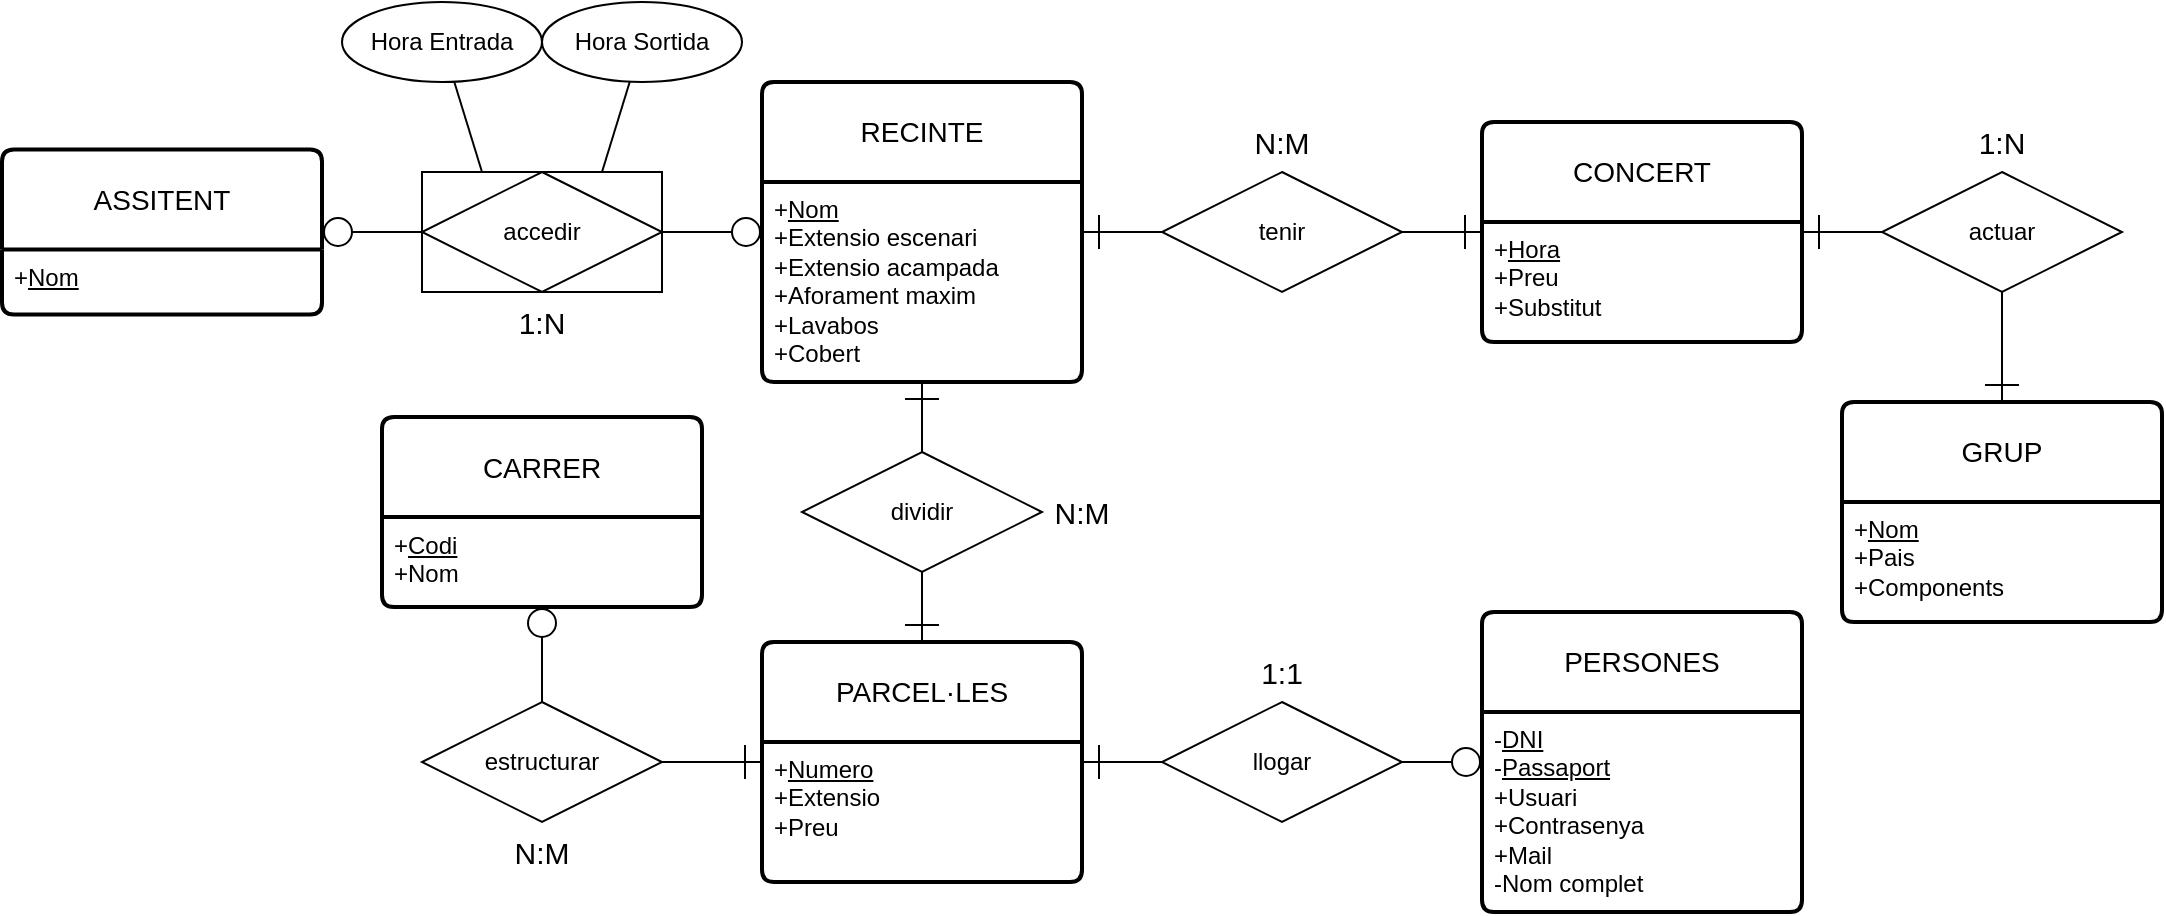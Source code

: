 <mxfile version="24.8.0">
  <diagram name="Página-1" id="RQgZO_2jFO0NHsbEA9rn">
    <mxGraphModel dx="1267" dy="586" grid="1" gridSize="10" guides="1" tooltips="1" connect="1" arrows="1" fold="1" page="1" pageScale="1" pageWidth="827" pageHeight="1169" math="0" shadow="0">
      <root>
        <mxCell id="0" />
        <mxCell id="1" parent="0" />
        <mxCell id="pKdVi4OjSg31vg11PNRq-1" value="RECINTE" style="swimlane;childLayout=stackLayout;horizontal=1;startSize=50;horizontalStack=0;rounded=1;fontSize=14;fontStyle=0;strokeWidth=2;resizeParent=0;resizeLast=1;shadow=0;dashed=0;align=center;arcSize=4;whiteSpace=wrap;html=1;" vertex="1" parent="1">
          <mxGeometry x="190" y="85" width="160" height="150" as="geometry" />
        </mxCell>
        <mxCell id="pKdVi4OjSg31vg11PNRq-2" value="+&lt;u&gt;Nom&lt;/u&gt;&lt;br&gt;+Extensio escenari&lt;div&gt;+Extensio acampada&lt;br&gt;+Aforament maxim&lt;/div&gt;&lt;div&gt;+Lavabos&lt;/div&gt;&lt;div&gt;+Cobert&lt;/div&gt;" style="align=left;strokeColor=none;fillColor=none;spacingLeft=4;fontSize=12;verticalAlign=top;resizable=0;rotatable=0;part=1;html=1;" vertex="1" parent="pKdVi4OjSg31vg11PNRq-1">
          <mxGeometry y="50" width="160" height="100" as="geometry" />
        </mxCell>
        <mxCell id="pKdVi4OjSg31vg11PNRq-3" value="GRUP" style="swimlane;childLayout=stackLayout;horizontal=1;startSize=50;horizontalStack=0;rounded=1;fontSize=14;fontStyle=0;strokeWidth=2;resizeParent=0;resizeLast=1;shadow=0;dashed=0;align=center;arcSize=4;whiteSpace=wrap;html=1;" vertex="1" parent="1">
          <mxGeometry x="730" y="245" width="160" height="110" as="geometry" />
        </mxCell>
        <mxCell id="pKdVi4OjSg31vg11PNRq-4" value="+&lt;u&gt;Nom&lt;/u&gt;&lt;br&gt;+Pais&lt;br&gt;+Components" style="align=left;strokeColor=none;fillColor=none;spacingLeft=4;fontSize=12;verticalAlign=top;resizable=0;rotatable=0;part=1;html=1;" vertex="1" parent="pKdVi4OjSg31vg11PNRq-3">
          <mxGeometry y="50" width="160" height="60" as="geometry" />
        </mxCell>
        <mxCell id="pKdVi4OjSg31vg11PNRq-7" value="CARRER" style="swimlane;childLayout=stackLayout;horizontal=1;startSize=50;horizontalStack=0;rounded=1;fontSize=14;fontStyle=0;strokeWidth=2;resizeParent=0;resizeLast=1;shadow=0;dashed=0;align=center;arcSize=4;whiteSpace=wrap;html=1;" vertex="1" parent="1">
          <mxGeometry y="252.5" width="160" height="95" as="geometry" />
        </mxCell>
        <mxCell id="pKdVi4OjSg31vg11PNRq-8" value="+&lt;u&gt;Codi&lt;/u&gt;&lt;br&gt;+Nom" style="align=left;strokeColor=none;fillColor=none;spacingLeft=4;fontSize=12;verticalAlign=top;resizable=0;rotatable=0;part=1;html=1;" vertex="1" parent="pKdVi4OjSg31vg11PNRq-7">
          <mxGeometry y="50" width="160" height="45" as="geometry" />
        </mxCell>
        <mxCell id="pKdVi4OjSg31vg11PNRq-9" value="PARCEL·LES" style="swimlane;childLayout=stackLayout;horizontal=1;startSize=50;horizontalStack=0;rounded=1;fontSize=14;fontStyle=0;strokeWidth=2;resizeParent=0;resizeLast=1;shadow=0;dashed=0;align=center;arcSize=4;whiteSpace=wrap;html=1;" vertex="1" parent="1">
          <mxGeometry x="190" y="365" width="160" height="120" as="geometry" />
        </mxCell>
        <mxCell id="pKdVi4OjSg31vg11PNRq-10" value="+&lt;u&gt;Numero&lt;/u&gt;&lt;br&gt;+Extensio&lt;br&gt;+Preu" style="align=left;strokeColor=none;fillColor=none;spacingLeft=4;fontSize=12;verticalAlign=top;resizable=0;rotatable=0;part=1;html=1;" vertex="1" parent="pKdVi4OjSg31vg11PNRq-9">
          <mxGeometry y="50" width="160" height="70" as="geometry" />
        </mxCell>
        <mxCell id="pKdVi4OjSg31vg11PNRq-11" value="PERSONES" style="swimlane;childLayout=stackLayout;horizontal=1;startSize=50;horizontalStack=0;rounded=1;fontSize=14;fontStyle=0;strokeWidth=2;resizeParent=0;resizeLast=1;shadow=0;dashed=0;align=center;arcSize=4;whiteSpace=wrap;html=1;" vertex="1" parent="1">
          <mxGeometry x="550" y="350" width="160" height="150" as="geometry" />
        </mxCell>
        <mxCell id="pKdVi4OjSg31vg11PNRq-12" value="&lt;div&gt;-&lt;u&gt;DNI&lt;/u&gt;&lt;div&gt;-&lt;u&gt;Passaport&lt;/u&gt;&lt;/div&gt;&lt;/div&gt;+Usuari&lt;br&gt;+Contrasenya&lt;div&gt;+Mail&lt;/div&gt;&lt;div&gt;-Nom complet&lt;/div&gt;" style="align=left;strokeColor=none;fillColor=none;spacingLeft=4;fontSize=12;verticalAlign=top;resizable=0;rotatable=0;part=1;html=1;" vertex="1" parent="pKdVi4OjSg31vg11PNRq-11">
          <mxGeometry y="50" width="160" height="100" as="geometry" />
        </mxCell>
        <mxCell id="pKdVi4OjSg31vg11PNRq-15" value="CONCERT" style="swimlane;childLayout=stackLayout;horizontal=1;startSize=50;horizontalStack=0;rounded=1;fontSize=14;fontStyle=0;strokeWidth=2;resizeParent=0;resizeLast=1;shadow=0;dashed=0;align=center;arcSize=4;whiteSpace=wrap;html=1;" vertex="1" parent="1">
          <mxGeometry x="550" y="105" width="160" height="110" as="geometry" />
        </mxCell>
        <mxCell id="pKdVi4OjSg31vg11PNRq-16" value="&lt;div&gt;&lt;span style=&quot;background-color: initial;&quot;&gt;+&lt;/span&gt;&lt;u style=&quot;background-color: initial;&quot;&gt;Hora&lt;/u&gt;&lt;/div&gt;+Preu&lt;div&gt;+Substitut&lt;/div&gt;" style="align=left;strokeColor=none;fillColor=none;spacingLeft=4;fontSize=12;verticalAlign=top;resizable=0;rotatable=0;part=1;html=1;" vertex="1" parent="pKdVi4OjSg31vg11PNRq-15">
          <mxGeometry y="50" width="160" height="60" as="geometry" />
        </mxCell>
        <mxCell id="pKdVi4OjSg31vg11PNRq-18" style="rounded=0;orthogonalLoop=1;jettySize=auto;html=1;startArrow=none;startFill=0;endArrow=ERone;endFill=0;endSize=15;" edge="1" parent="1" source="pKdVi4OjSg31vg11PNRq-17" target="pKdVi4OjSg31vg11PNRq-1">
          <mxGeometry relative="1" as="geometry" />
        </mxCell>
        <mxCell id="pKdVi4OjSg31vg11PNRq-19" style="rounded=0;orthogonalLoop=1;jettySize=auto;html=1;startArrow=none;startFill=0;endArrow=ERone;endFill=0;endSize=15;" edge="1" parent="1" source="pKdVi4OjSg31vg11PNRq-17" target="pKdVi4OjSg31vg11PNRq-15">
          <mxGeometry relative="1" as="geometry" />
        </mxCell>
        <mxCell id="pKdVi4OjSg31vg11PNRq-17" value="tenir" style="shape=rhombus;perimeter=rhombusPerimeter;whiteSpace=wrap;html=1;align=center;" vertex="1" parent="1">
          <mxGeometry x="390" y="130" width="120" height="60" as="geometry" />
        </mxCell>
        <mxCell id="pKdVi4OjSg31vg11PNRq-21" style="rounded=0;orthogonalLoop=1;jettySize=auto;html=1;startArrow=none;startFill=0;endArrow=ERone;endFill=0;endSize=15;strokeWidth=1;" edge="1" parent="1" source="pKdVi4OjSg31vg11PNRq-20" target="pKdVi4OjSg31vg11PNRq-15">
          <mxGeometry relative="1" as="geometry" />
        </mxCell>
        <mxCell id="pKdVi4OjSg31vg11PNRq-22" style="rounded=0;orthogonalLoop=1;jettySize=auto;html=1;startArrow=none;startFill=0;endArrow=ERone;endFill=0;endSize=15;jumpSize=6;" edge="1" parent="1" target="pKdVi4OjSg31vg11PNRq-3">
          <mxGeometry relative="1" as="geometry">
            <mxPoint x="810" y="186" as="sourcePoint" />
            <mxPoint x="810" y="236" as="targetPoint" />
          </mxGeometry>
        </mxCell>
        <mxCell id="pKdVi4OjSg31vg11PNRq-20" value="actuar" style="shape=rhombus;perimeter=rhombusPerimeter;whiteSpace=wrap;html=1;align=center;" vertex="1" parent="1">
          <mxGeometry x="750" y="130" width="120" height="60" as="geometry" />
        </mxCell>
        <mxCell id="pKdVi4OjSg31vg11PNRq-28" style="rounded=0;orthogonalLoop=1;jettySize=auto;html=1;entryX=0.5;entryY=0;entryDx=0;entryDy=0;startArrow=none;startFill=0;endArrow=ERone;endFill=0;endSize=15;" edge="1" parent="1" source="pKdVi4OjSg31vg11PNRq-26" target="pKdVi4OjSg31vg11PNRq-9">
          <mxGeometry relative="1" as="geometry" />
        </mxCell>
        <mxCell id="pKdVi4OjSg31vg11PNRq-52" style="rounded=0;orthogonalLoop=1;jettySize=auto;html=1;endArrow=ERone;endFill=0;endSize=15;" edge="1" parent="1" source="pKdVi4OjSg31vg11PNRq-26" target="pKdVi4OjSg31vg11PNRq-1">
          <mxGeometry relative="1" as="geometry" />
        </mxCell>
        <mxCell id="pKdVi4OjSg31vg11PNRq-26" value="dividir" style="shape=rhombus;perimeter=rhombusPerimeter;whiteSpace=wrap;html=1;align=center;" vertex="1" parent="1">
          <mxGeometry x="210" y="270" width="120" height="60" as="geometry" />
        </mxCell>
        <mxCell id="pKdVi4OjSg31vg11PNRq-31" style="rounded=0;orthogonalLoop=1;jettySize=auto;html=1;endArrow=ERone;endFill=0;endSize=15;" edge="1" parent="1" source="pKdVi4OjSg31vg11PNRq-30" target="pKdVi4OjSg31vg11PNRq-9">
          <mxGeometry relative="1" as="geometry" />
        </mxCell>
        <mxCell id="pKdVi4OjSg31vg11PNRq-32" style="rounded=0;orthogonalLoop=1;jettySize=auto;html=1;endArrow=circle;endFill=0;" edge="1" parent="1" source="pKdVi4OjSg31vg11PNRq-30" target="pKdVi4OjSg31vg11PNRq-11">
          <mxGeometry relative="1" as="geometry" />
        </mxCell>
        <mxCell id="pKdVi4OjSg31vg11PNRq-30" value="llogar" style="shape=rhombus;perimeter=rhombusPerimeter;whiteSpace=wrap;html=1;align=center;" vertex="1" parent="1">
          <mxGeometry x="390" y="395" width="120" height="60" as="geometry" />
        </mxCell>
        <mxCell id="pKdVi4OjSg31vg11PNRq-53" style="edgeStyle=orthogonalEdgeStyle;rounded=0;orthogonalLoop=1;jettySize=auto;html=1;endArrow=circle;endFill=0;endSize=6;" edge="1" parent="1" source="pKdVi4OjSg31vg11PNRq-33" target="pKdVi4OjSg31vg11PNRq-7">
          <mxGeometry relative="1" as="geometry" />
        </mxCell>
        <mxCell id="pKdVi4OjSg31vg11PNRq-54" style="edgeStyle=orthogonalEdgeStyle;rounded=0;orthogonalLoop=1;jettySize=auto;html=1;endArrow=ERone;endFill=0;endSize=15;" edge="1" parent="1" source="pKdVi4OjSg31vg11PNRq-33" target="pKdVi4OjSg31vg11PNRq-9">
          <mxGeometry relative="1" as="geometry" />
        </mxCell>
        <mxCell id="pKdVi4OjSg31vg11PNRq-33" value="estructurar" style="shape=rhombus;perimeter=rhombusPerimeter;whiteSpace=wrap;html=1;align=center;" vertex="1" parent="1">
          <mxGeometry x="20" y="395" width="120" height="60" as="geometry" />
        </mxCell>
        <mxCell id="pKdVi4OjSg31vg11PNRq-39" value="ASSITENT" style="swimlane;childLayout=stackLayout;horizontal=1;startSize=50;horizontalStack=0;rounded=1;fontSize=14;fontStyle=0;strokeWidth=2;resizeParent=0;resizeLast=1;shadow=0;dashed=0;align=center;arcSize=4;whiteSpace=wrap;html=1;" vertex="1" parent="1">
          <mxGeometry x="-190" y="118.75" width="160" height="82.5" as="geometry" />
        </mxCell>
        <mxCell id="pKdVi4OjSg31vg11PNRq-40" value="+&lt;u&gt;Nom&lt;/u&gt;" style="align=left;strokeColor=none;fillColor=none;spacingLeft=4;fontSize=12;verticalAlign=top;resizable=0;rotatable=0;part=1;html=1;" vertex="1" parent="pKdVi4OjSg31vg11PNRq-39">
          <mxGeometry y="50" width="160" height="32.5" as="geometry" />
        </mxCell>
        <mxCell id="pKdVi4OjSg31vg11PNRq-45" style="rounded=0;orthogonalLoop=1;jettySize=auto;html=1;endArrow=circle;endFill=0;" edge="1" parent="1" source="pKdVi4OjSg31vg11PNRq-44" target="pKdVi4OjSg31vg11PNRq-1">
          <mxGeometry relative="1" as="geometry" />
        </mxCell>
        <mxCell id="pKdVi4OjSg31vg11PNRq-46" style="rounded=0;orthogonalLoop=1;jettySize=auto;html=1;endArrow=circle;endFill=0;" edge="1" parent="1" source="pKdVi4OjSg31vg11PNRq-44" target="pKdVi4OjSg31vg11PNRq-39">
          <mxGeometry relative="1" as="geometry" />
        </mxCell>
        <mxCell id="pKdVi4OjSg31vg11PNRq-44" value="accedir" style="shape=associativeEntity;whiteSpace=wrap;html=1;align=center;" vertex="1" parent="1">
          <mxGeometry x="20" y="130" width="120" height="60" as="geometry" />
        </mxCell>
        <mxCell id="pKdVi4OjSg31vg11PNRq-49" style="rounded=0;orthogonalLoop=1;jettySize=auto;html=1;entryX=0.25;entryY=0;entryDx=0;entryDy=0;endArrow=none;endFill=0;" edge="1" parent="1" source="pKdVi4OjSg31vg11PNRq-47" target="pKdVi4OjSg31vg11PNRq-44">
          <mxGeometry relative="1" as="geometry" />
        </mxCell>
        <mxCell id="pKdVi4OjSg31vg11PNRq-47" value="Hora Entrada" style="ellipse;whiteSpace=wrap;html=1;align=center;" vertex="1" parent="1">
          <mxGeometry x="-20" y="45" width="100" height="40" as="geometry" />
        </mxCell>
        <mxCell id="pKdVi4OjSg31vg11PNRq-50" style="rounded=0;orthogonalLoop=1;jettySize=auto;html=1;entryX=0.75;entryY=0;entryDx=0;entryDy=0;endArrow=none;endFill=0;" edge="1" parent="1" source="pKdVi4OjSg31vg11PNRq-48" target="pKdVi4OjSg31vg11PNRq-44">
          <mxGeometry relative="1" as="geometry" />
        </mxCell>
        <mxCell id="pKdVi4OjSg31vg11PNRq-48" value="Hora Sortida" style="ellipse;whiteSpace=wrap;html=1;align=center;" vertex="1" parent="1">
          <mxGeometry x="80" y="45" width="100" height="40" as="geometry" />
        </mxCell>
        <mxCell id="pKdVi4OjSg31vg11PNRq-56" value="&lt;font style=&quot;font-size: 15px;&quot;&gt;N:M&lt;/font&gt;" style="text;strokeColor=none;fillColor=none;spacingLeft=4;spacingRight=4;overflow=hidden;rotatable=0;points=[[0,0.5],[1,0.5]];portConstraint=eastwest;fontSize=12;whiteSpace=wrap;html=1;align=center;" vertex="1" parent="1">
          <mxGeometry x="430" y="100" width="40" height="30" as="geometry" />
        </mxCell>
        <mxCell id="pKdVi4OjSg31vg11PNRq-57" value="&lt;font style=&quot;font-size: 15px;&quot;&gt;1:1&lt;/font&gt;" style="text;strokeColor=none;fillColor=none;spacingLeft=4;spacingRight=4;overflow=hidden;rotatable=0;points=[[0,0.5],[1,0.5]];portConstraint=eastwest;fontSize=12;whiteSpace=wrap;html=1;align=center;" vertex="1" parent="1">
          <mxGeometry x="430" y="365" width="40" height="30" as="geometry" />
        </mxCell>
        <mxCell id="pKdVi4OjSg31vg11PNRq-58" value="&lt;font style=&quot;font-size: 15px;&quot;&gt;N:M&lt;/font&gt;" style="text;strokeColor=none;fillColor=none;spacingLeft=4;spacingRight=4;overflow=hidden;rotatable=0;points=[[0,0.5],[1,0.5]];portConstraint=eastwest;fontSize=12;whiteSpace=wrap;html=1;align=center;" vertex="1" parent="1">
          <mxGeometry x="330" y="285" width="40" height="30" as="geometry" />
        </mxCell>
        <mxCell id="pKdVi4OjSg31vg11PNRq-59" value="&lt;font style=&quot;font-size: 15px;&quot;&gt;1:N&lt;/font&gt;" style="text;strokeColor=none;fillColor=none;spacingLeft=4;spacingRight=4;overflow=hidden;rotatable=0;points=[[0,0.5],[1,0.5]];portConstraint=eastwest;fontSize=12;whiteSpace=wrap;html=1;align=center;" vertex="1" parent="1">
          <mxGeometry x="790" y="100" width="40" height="30" as="geometry" />
        </mxCell>
        <mxCell id="pKdVi4OjSg31vg11PNRq-60" value="&lt;font style=&quot;font-size: 15px;&quot;&gt;N:M&lt;/font&gt;" style="text;strokeColor=none;fillColor=none;spacingLeft=4;spacingRight=4;overflow=hidden;rotatable=0;points=[[0,0.5],[1,0.5]];portConstraint=eastwest;fontSize=12;whiteSpace=wrap;html=1;align=center;" vertex="1" parent="1">
          <mxGeometry x="60" y="455" width="40" height="30" as="geometry" />
        </mxCell>
        <mxCell id="pKdVi4OjSg31vg11PNRq-61" value="&lt;span style=&quot;font-size: 15px;&quot;&gt;1:N&lt;/span&gt;" style="text;strokeColor=none;fillColor=none;spacingLeft=4;spacingRight=4;overflow=hidden;rotatable=0;points=[[0,0.5],[1,0.5]];portConstraint=eastwest;fontSize=12;whiteSpace=wrap;html=1;align=center;" vertex="1" parent="1">
          <mxGeometry x="60" y="190" width="40" height="30" as="geometry" />
        </mxCell>
      </root>
    </mxGraphModel>
  </diagram>
</mxfile>
